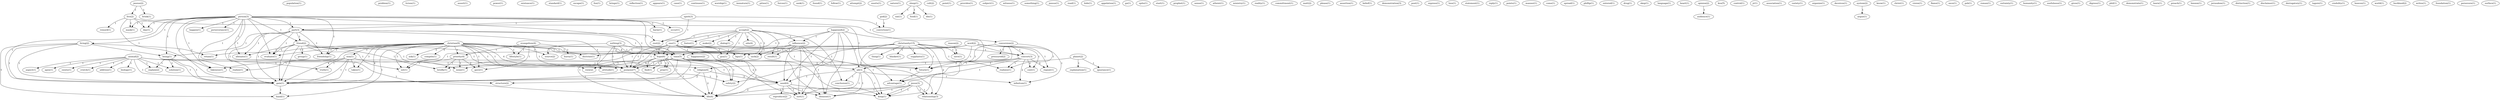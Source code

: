 digraph G {
  jeezus [ label="jeezus(2)" ];
  live [ label="live(2)" ];
  brink [ label="brink(1)" ];
  population [ label="population(1)" ];
  problem [ label="problem(1)" ];
  ticism [ label="ticism(1)" ];
  assert [ label="assert(1)" ];
  power [ label="power(1)" ];
  existance [ label="existance(1)" ];
  standard [ label="standard(1)" ];
  day [ label="day(1)" ];
  reward [ label="reward(1)" ];
  mask [ label="mask(1)" ];
  future [ label="future(1)" ];
  fakeness [ label="fakeness(1)" ];
  person [ label="person(3)" ];
  harm [ label="harm(1)" ];
  conversion [ label="conversion(2)" ];
  occur [ label="occur(1)" ];
  living [ label="living(2)" ];
  part [ label="part(3)" ];
  being [ label="being(1)" ];
  happen [ label="happen(1)" ];
  friend [ label="friend(2)" ];
  alienate [ label="alienate(1)" ];
  perseverance [ label="perseverance(1)" ];
  time [ label="time(5)" ];
  friendship [ label="friendship(1)" ];
  evaluate [ label="evaluate(1)" ];
  gain [ label="gain(1)" ];
  purpose [ label="purpose(7)" ];
  truth [ label="truth(1)" ];
  gain [ label="gain(1)" ];
  realize [ label="realize(1)" ];
  escape [ label="escape(1)" ];
  fun [ label="fun(1)" ];
  brings [ label="brings(1)" ];
  reflection [ label="reflection(1)" ];
  appears [ label="appears(1)" ];
  case [ label="case(1)" ];
  continues [ label="continues(1)" ];
  worship [ label="worship(1)" ];
  immature [ label="immature(1)" ];
  animal [ label="animal(2)" ];
  exists [ label="exists(1)" ];
  crutch [ label="crutch(1)" ];
  address [ label="address(1)" ];
  solution [ label="solution(1)" ];
  biology [ label="biology(1)" ];
  aspect [ label="aspect(1)" ];
  apex [ label="apex(1)" ];
  religion [ label="religion(4)" ];
  explain [ label="explain(2)" ];
  structure [ label="structure(2)" ];
  need [ label="need(4)" ];
  life [ label="life(4)" ];
  pities [ label="pities(1)" ];
  forces [ label="forces(1)" ];
  seek [ label="seek(1)" ];
  found [ label="found(1)" ];
  follow [ label="follow(1)" ];
  planet [ label="planet(2)" ];
  explaination [ label="explaination(1)" ];
  ignorance [ label="ignorance(1)" ];
  attempt [ label="attempt(2)" ];
  snorts [ label="snorts(1)" ];
  nature [ label="nature(1)" ];
  sleep [ label="sleep(1)" ];
  eat [ label="eat(1)" ];
  food [ label="food(1)" ];
  die [ label="die(1)" ];
  cult [ label="cult(2)" ];
  point [ label="point(1)" ];
  provides [ label="provides(1)" ];
  subject [ label="subject(1)" ];
  accept [ label="accept(2)" ];
  edu [ label="edu(4)" ];
  influence [ label="influence(2)" ];
  one [ label="one(1)" ];
  gsu [ label="gsu(1)" ];
  foster [ label="foster(1)" ];
  sack [ label="sack(2)" ];
  bgu [ label="bgu(1)" ];
  result [ label="result(1)" ];
  conclusion [ label="conclusion(1)" ];
  make [ label="make(2)" ];
  rest [ label="rest(2)" ];
  dialog [ label="dialog(1)" ];
  witness [ label="witness(1)" ];
  pressured [ label="pressured(2)" ];
  convert [ label="convert(3)" ];
  advantage [ label="advantage(1)" ];
  realizes [ label="realizes(1)" ];
  something [ label="something(1)" ];
  jeesus [ label="jeesus(1)" ];
  read [ label="read(1)" ];
  happened [ label="happened(2)" ];
  ad [ label="ad(3)" ];
  sort [ label="sort(1)" ];
  element [ label="element(1)" ];
  keep [ label="keep(1)" ];
  hide [ label="hide(1)" ];
  appelation [ label="appelation(1)" ];
  go [ label="go(1)" ];
  spite [ label="spite(1)" ];
  start [ label="start(1)" ];
  prophet [ label="prophet(1)" ];
  sense [ label="sense(1)" ];
  retain [ label="retain(1)" ];
  hand [ label="hand(1)" ];
  atheist [ label="atheist(1)" ];
  ministry [ label="ministry(1)" ];
  reality [ label="reality(1)" ];
  committment [ label="committment(1)" ];
  matt [ label="matt(2)" ];
  please [ label="please(1)" ];
  spirit [ label="spirit(3)" ];
  conviction [ label="conviction(1)" ];
  assertion [ label="assertion(1)" ];
  belief [ label="belief(1)" ];
  demonstration [ label="demonstration(3)" ];
  post [ label="post(1)" ];
  evangelism [ label="evangelism(4)" ];
  hurry [ label="hurry(1)" ];
  priority [ label="priority(4)" ];
  lifestyle [ label="lifestyle(1)" ];
  attitude [ label="attitude(1)" ];
  gave [ label="gave(1)" ];
  express [ label="express(1)" ];
  nothing [ label="nothing(3)" ];
  hope [ label="hope(1)" ];
  source [ label="source(2)" ];
  hope [ label="hope(6)" ];
  loss [ label="loss(1)" ];
  statement [ label="statement(1)" ];
  reply [ label="reply(1)" ];
  points [ label="points(1)" ];
  manner [ label="manner(1)" ];
  come [ label="come(1)" ];
  spread [ label="spread(1)" ];
  phillip [ label="phillip(1)" ];
  entered [ label="entered(1)" ];
  reason [ label="reason(2)" ];
  save [ label="save(1)" ];
  group [ label="group(1)" ];
  breifly [ label="breifly(1)" ];
  mine [ label="mine(1)" ];
  set [ label="set(1)" ];
  happiness [ label="happiness(2)" ];
  doctrine [ label="doctrine(1)" ];
  relationship [ label="relationship(3)" ];
  drug [ label="drug(1)" ];
  skep [ label="skep(1)" ];
  view [ label="view(2)" ];
  pray [ label="pray(1)" ];
  safety [ label="safety(2)" ];
  find [ label="find(1)" ];
  christian [ label="christian(9)" ];
  ask [ label="ask(1)" ];
  non [ label="non(1)" ];
  compels [ label="compels(1)" ];
  takes [ label="takes(1)" ];
  christianity [ label="christianity(15)" ];
  thing [ label="thing(1)" ];
  blanket [ label="blanket(1)" ];
  supplants [ label="supplants(1)" ];
  language [ label="language(1)" ];
  word [ label="word(2)" ];
  repeat [ label="repeat(1)" ];
  cost [ label="cost(1)" ];
  infinitum [ label="infinitum(1)" ];
  heart [ label="heart(1)" ];
  opinion [ label="opinion(2)" ];
  audience [ label="audience(1)" ];
  ksu [ label="ksu(5)" ];
  control [ label="control(1)" ];
  jr [ label="jr(1)" ];
  association [ label="association(1)" ];
  variety [ label="variety(1)" ];
  god [ label="god(2)" ];
  organize [ label="organize(1)" ];
  deceives [ label="deceives(1)" ];
  system [ label="system(2)" ];
  argue [ label="argue(1)" ];
  know [ label="know(1)" ];
  christ [ label="christ(1)" ];
  vision [ label="vision(1)" ];
  flame [ label="flame(1)" ];
  eece [ label="eece(1)" ];
  psb [ label="psb(2)" ];
  roman [ label="roman(1)" ];
  certainty [ label="certainty(1)" ];
  humanity [ label="humanity(1)" ];
  reproduce [ label="reproduce(2)" ];
  psb [ label="psb(1)" ];
  usefulness [ label="usefulness(1)" ];
  gives [ label="gives(1)" ];
  digress [ label="digress(1)" ];
  phil [ label="phil(1)" ];
  demonstrate [ label="demonstrate(1)" ];
  learn [ label="learn(1)" ];
  preach [ label="preach(1)" ];
  hmmm [ label="hmmm(1)" ];
  jerusalem [ label="jerusalem(1)" ];
  distinction [ label="distinction(1)" ];
  disclaimer [ label="disclaimer(1)" ];
  derrogatory [ label="derrogatory(1)" ];
  tagore [ label="tagore(1)" ];
  credulity [ label="credulity(1)" ];
  heaven [ label="heaven(1)" ];
  jesus [ label="jesus(2)" ];
  world [ label="world(1)" ];
  buckland [ label="buckland(2)" ];
  writes [ label="writes(1)" ];
  jesus [ label="jesus(3)" ];
  foundation [ label="foundation(1)" ];
  persevere [ label="persevere(1)" ];
  surface [ label="surface(1)" ];
  jeezus -> live [ label="1" ];
  jeezus -> brink [ label="1" ];
  live -> day [ label="1" ];
  live -> reward [ label="1" ];
  live -> mask [ label="1" ];
  live -> future [ label="1" ];
  live -> fakeness [ label="1" ];
  person -> harm [ label="1" ];
  person -> conversion [ label="1" ];
  person -> occur [ label="1" ];
  person -> living [ label="1" ];
  person -> part [ label="1" ];
  person -> being [ label="1" ];
  person -> happen [ label="1" ];
  person -> day [ label="1" ];
  person -> friend [ label="1" ];
  person -> alienate [ label="1" ];
  person -> perseverance [ label="1" ];
  person -> time [ label="1" ];
  person -> mask [ label="1" ];
  person -> friendship [ label="1" ];
  person -> evaluate [ label="1" ];
  person -> fakeness [ label="1" ];
  person -> gain [ label="1" ];
  person -> purpose [ label="1" ];
  person -> truth [ label="1" ];
  person -> gain [ label="1" ];
  person -> realize [ label="1" ];
  animal -> exists [ label="1" ];
  animal -> crutch [ label="1" ];
  animal -> address [ label="1" ];
  animal -> solution [ label="1" ];
  animal -> biology [ label="1" ];
  animal -> aspect [ label="1" ];
  animal -> apex [ label="1" ];
  animal -> religion [ label="1" ];
  animal -> explain [ label="1" ];
  animal -> structure [ label="1" ];
  animal -> need [ label="1" ];
  animal -> life [ label="1" ];
  planet -> explaination [ label="1" ];
  planet -> ignorance [ label="1" ];
  planet -> religion [ label="1" ];
  sleep -> eat [ label="1" ];
  sleep -> food [ label="1" ];
  sleep -> die [ label="1" ];
  accept -> edu [ label="1" ];
  accept -> influence [ label="1" ];
  accept -> one [ label="1" ];
  accept -> gsu [ label="1" ];
  accept -> foster [ label="1" ];
  accept -> sack [ label="1" ];
  accept -> bgu [ label="1" ];
  accept -> result [ label="1" ];
  accept -> conclusion [ label="1" ];
  accept -> make [ label="1" ];
  accept -> rest [ label="1" ];
  accept -> dialog [ label="1" ];
  conversion -> pressured [ label="1" ];
  conversion -> convert [ label="1" ];
  conversion -> future [ label="1" ];
  conversion -> advantage [ label="1" ];
  conversion -> realizes [ label="1" ];
  happened -> influence [ label="1" ];
  happened -> time [ label="1" ];
  happened -> ad [ label="1" ];
  happened -> need [ label="1" ];
  happened -> sort [ label="1" ];
  happened -> element [ label="1" ];
  happened -> keep [ label="1" ];
  living -> being [ label="1" ];
  living -> retain [ label="1" ];
  living -> gain [ label="1" ];
  living -> hand [ label="1" ];
  living -> gain [ label="1" ];
  spirit -> part [ label="1" ];
  spirit -> rest [ label="1" ];
  spirit -> conviction [ label="1" ];
  evangelism -> hurry [ label="1" ];
  evangelism -> priority [ label="1" ];
  evangelism -> lifestyle [ label="1" ];
  evangelism -> attitude [ label="1" ];
  evangelism -> gave [ label="1" ];
  influence -> time [ label="1" ];
  influence -> sack [ label="1" ];
  influence -> result [ label="1" ];
  influence -> need [ label="1" ];
  influence -> sort [ label="1" ];
  influence -> element [ label="1" ];
  influence -> keep [ label="1" ];
  part -> being [ label="1" ];
  part -> friend [ label="1" ];
  part -> alienate [ label="1" ];
  part -> time [ label="1" ];
  part -> friendship [ label="1" ];
  part -> evaluate [ label="1" ];
  part -> gain [ label="1" ];
  part -> purpose [ label="1" ];
  part -> gain [ label="1" ];
  part -> rest [ label="1" ];
  being -> solution [ label="1" ];
  being -> gain [ label="1" ];
  being -> explain [ label="1" ];
  being -> gain [ label="1" ];
  nothing -> hope [ label="1" ];
  nothing -> sack [ label="1" ];
  nothing -> source [ label="1" ];
  nothing -> purpose [ label="1" ];
  nothing -> hope [ label="1" ];
  nothing -> life [ label="1" ];
  reason -> save [ label="1" ];
  friend -> alienate [ label="1" ];
  friend -> group [ label="1" ];
  friend -> time [ label="1" ];
  friend -> breifly [ label="1" ];
  friend -> evaluate [ label="1" ];
  friend -> mine [ label="1" ];
  friend -> gain [ label="1" ];
  friend -> purpose [ label="1" ];
  friend -> gain [ label="1" ];
  friend -> set [ label="1" ];
  one -> gsu [ label="1" ];
  one -> hope [ label="1" ];
  one -> happiness [ label="1" ];
  one -> doctrine [ label="1" ];
  one -> bgu [ label="1" ];
  one -> purpose [ label="1" ];
  one -> hope [ label="1" ];
  one -> life [ label="1" ];
  one -> relationship [ label="1" ];
  hope -> view [ label="1" ];
  hope -> purpose [ label="6" ];
  hope -> pray [ label="1" ];
  hope -> safety [ label="1" ];
  hope -> find [ label="1" ];
  hope -> life [ label="1" ];
  christian -> time [ label="4" ];
  christian -> priority [ label="1" ];
  christian -> retain [ label="1" ];
  christian -> friendship [ label="3" ];
  christian -> lifestyle [ label="1" ];
  christian -> future [ label="1" ];
  christian -> doctrine [ label="1" ];
  christian -> ask [ label="3" ];
  christian -> evaluate [ label="3" ];
  christian -> non [ label="3" ];
  christian -> attitude [ label="1" ];
  christian -> view [ label="1" ];
  christian -> source [ label="1" ];
  christian -> gain [ label="4" ];
  christian -> compels [ label="3" ];
  christian -> purpose [ label="4" ];
  christian -> hand [ label="1" ];
  christian -> hope [ label="1" ];
  christian -> gave [ label="1" ];
  christian -> gain [ label="4" ];
  christian -> takes [ label="3" ];
  christian -> set [ label="1" ];
  time -> attitude [ label="1" ];
  time -> view [ label="1" ];
  time -> gain [ label="1" ];
  time -> purpose [ label="1" ];
  time -> ad [ label="2" ];
  time -> need [ label="2" ];
  time -> gain [ label="1" ];
  time -> sort [ label="2" ];
  time -> element [ label="2" ];
  time -> keep [ label="2" ];
  christianity -> convert [ label="1" ];
  christianity -> future [ label="1" ];
  christianity -> thing [ label="1" ];
  christianity -> purpose [ label="1" ];
  christianity -> hope [ label="1" ];
  christianity -> blanket [ label="1" ];
  christianity -> save [ label="1" ];
  christianity -> supplants [ label="1" ];
  christianity -> safety [ label="1" ];
  christianity -> advantage [ label="1" ];
  christianity -> realizes [ label="1" ];
  christianity -> relationship [ label="2" ];
  word -> convert [ label="1" ];
  word -> breifly [ label="1" ];
  word -> repeat [ label="1" ];
  word -> mine [ label="1" ];
  word -> ad [ label="1" ];
  word -> cost [ label="1" ];
  word -> infinitum [ label="1" ];
  word -> set [ label="1" ];
  priority -> breifly [ label="1" ];
  priority -> mine [ label="1" ];
  priority -> gave [ label="2" ];
  priority -> set [ label="1" ];
  convert -> repeat [ label="2" ];
  convert -> future [ label="1" ];
  convert -> ad [ label="2" ];
  convert -> cost [ label="2" ];
  convert -> advantage [ label="1" ];
  convert -> infinitum [ label="2" ];
  convert -> realizes [ label="1" ];
  opinion -> audience [ label="1" ];
  future -> advantage [ label="1" ];
  god -> conviction [ label="1" ];
  non -> fakeness [ label="1" ];
  non -> gain [ label="1" ];
  non -> purpose [ label="1" ];
  non -> truth [ label="1" ];
  non -> gain [ label="1" ];
  non -> takes [ label="1" ];
  non -> realize [ label="1" ];
  system -> argue [ label="1" ];
  gain -> hand [ label="1" ];
  religion -> structure [ label="2" ];
  religion -> need [ label="2" ];
  religion -> life [ label="2" ];
  purpose -> gain [ label="1" ];
  purpose -> safety [ label="1" ];
  purpose -> life [ label="1" ];
  ad -> conclusion [ label="1" ];
  ad -> need [ label="1" ];
  ad -> sort [ label="1" ];
  ad -> element [ label="1" ];
  ad -> infinitum [ label="1" ];
  ad -> keep [ label="1" ];
  hope -> pray [ label="1" ];
  hope -> safety [ label="1" ];
  hope -> find [ label="1" ];
  hope -> life [ label="1" ];
  need -> reproduce [ label="1" ];
  need -> sort [ label="1" ];
  need -> element [ label="1" ];
  need -> keep [ label="1" ];
  need -> life [ label="2" ];
  jesus -> element [ label="1" ];
  jesus -> keep [ label="1" ];
  jesus -> life [ label="1" ];
  jesus -> relationship [ label="1" ];
  jesus -> keep [ label="1" ];
  jesus -> life [ label="1" ];
  jesus -> relationship [ label="1" ];
}
